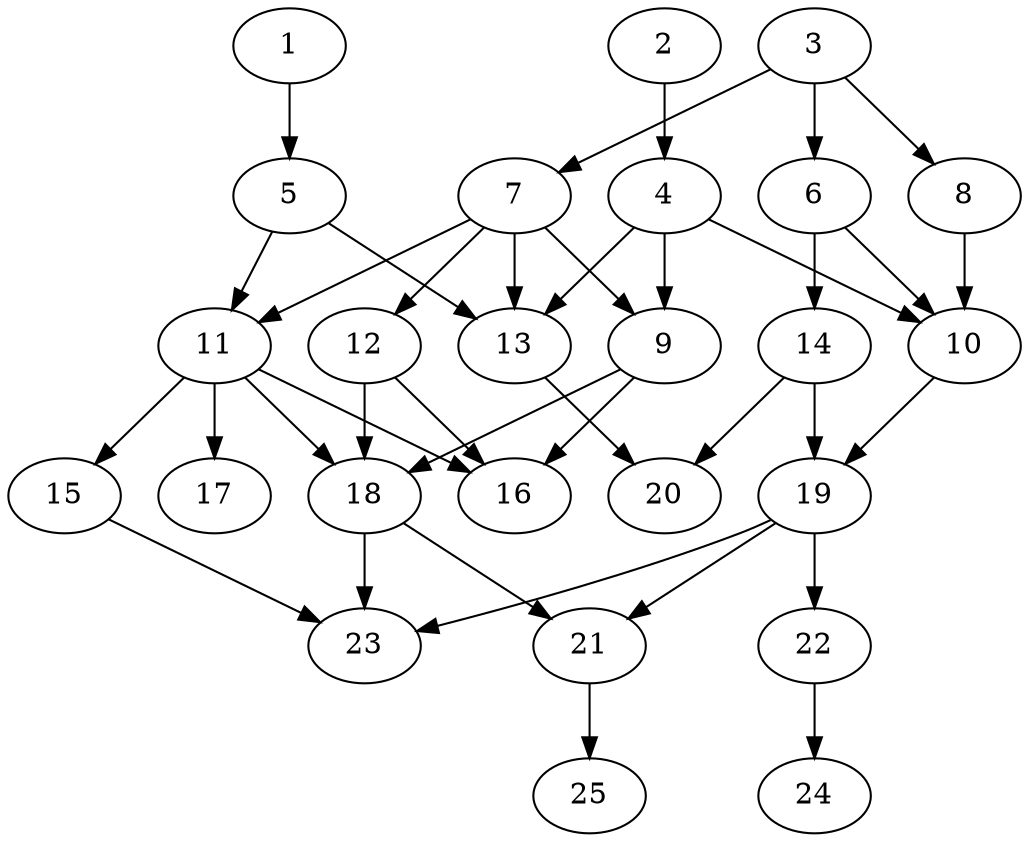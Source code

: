 // DAG (tier=2-normal, mode=compute, n=25, ccr=0.394, fat=0.514, density=0.434, regular=0.543, jump=0.167, mindata=524288, maxdata=8388608)
// DAG automatically generated by daggen at Sun Aug 24 16:33:33 2025
// /home/ermia/Project/Environments/daggen/bin/daggen --dot --ccr 0.394 --fat 0.514 --regular 0.543 --density 0.434 --jump 0.167 --mindata 524288 --maxdata 8388608 -n 25 
digraph G {
  1 [size="213660803184044864", alpha="0.09", expect_size="106830401592022432"]
  1 -> 5 [size ="304410638942208"]
  2 [size="29049049969791598592", alpha="0.03", expect_size="14524524984895799296"]
  2 -> 4 [size ="75598168850432"]
  3 [size="567466126699659264000", alpha="0.12", expect_size="283733063349829632000"]
  3 -> 6 [size ="548340026572800"]
  3 -> 7 [size ="548340026572800"]
  3 -> 8 [size ="548340026572800"]
  4 [size="3755297123086460", alpha="0.08", expect_size="1877648561543230"]
  4 -> 9 [size ="64364950323200"]
  4 -> 10 [size ="64364950323200"]
  4 -> 13 [size ="64364950323200"]
  5 [size="196784635876948672", alpha="0.09", expect_size="98392317938474336"]
  5 -> 11 [size ="467590707150848"]
  5 -> 13 [size ="467590707150848"]
  6 [size="217196826798634560", alpha="0.13", expect_size="108598413399317280"]
  6 -> 10 [size ="177271495196672"]
  6 -> 14 [size ="177271495196672"]
  7 [size="2718056584389604", alpha="0.19", expect_size="1359028292194802"]
  7 -> 9 [size ="6175391219712"]
  7 -> 11 [size ="6175391219712"]
  7 -> 12 [size ="6175391219712"]
  7 -> 13 [size ="6175391219712"]
  8 [size="10312259011534246", alpha="0.12", expect_size="5156129505767123"]
  8 -> 10 [size ="457252024614912"]
  9 [size="6467740577474682", alpha="0.14", expect_size="3233870288737341"]
  9 -> 16 [size ="105360379609088"]
  9 -> 18 [size ="105360379609088"]
  10 [size="8470577518394490", alpha="0.14", expect_size="4235288759197245"]
  10 -> 19 [size ="299578800734208"]
  11 [size="2630083559406174208", alpha="0.08", expect_size="1315041779703087104"]
  11 -> 15 [size ="15242973151232"]
  11 -> 16 [size ="15242973151232"]
  11 -> 17 [size ="15242973151232"]
  11 -> 18 [size ="15242973151232"]
  12 [size="318232364425232128", alpha="0.08", expect_size="159116182212616064"]
  12 -> 16 [size ="152733810163712"]
  12 -> 18 [size ="152733810163712"]
  13 [size="238483023680277315584", alpha="0.05", expect_size="119241511840138657792"]
  13 -> 20 [size ="307653339250688"]
  14 [size="1414568489707276", alpha="0.04", expect_size="707284244853638"]
  14 -> 19 [size ="27118725496832"]
  14 -> 20 [size ="27118725496832"]
  15 [size="368135628131376562176", alpha="0.15", expect_size="184067814065688281088"]
  15 -> 23 [size ="410924359876608"]
  16 [size="3254531572835890", alpha="0.14", expect_size="1627265786417945"]
  17 [size="299106960902473600", alpha="0.06", expect_size="149553480451236800"]
  18 [size="387041164107958912", alpha="0.18", expect_size="193520582053979456"]
  18 -> 21 [size ="351806274142208"]
  18 -> 23 [size ="351806274142208"]
  19 [size="501960062617240512", alpha="0.07", expect_size="250980031308620256"]
  19 -> 21 [size ="443850275422208"]
  19 -> 22 [size ="443850275422208"]
  19 -> 23 [size ="443850275422208"]
  20 [size="8156083231255668", alpha="0.14", expect_size="4078041615627834"]
  21 [size="943014130846095616", alpha="0.02", expect_size="471507065423047808"]
  21 -> 25 [size ="494136197120000"]
  22 [size="5846144221089432", alpha="0.05", expect_size="2923072110544716"]
  22 -> 24 [size ="102995463241728"]
  23 [size="17349486238310692", alpha="0.05", expect_size="8674743119155346"]
  24 [size="19389318591755712", alpha="0.14", expect_size="9694659295877856"]
  25 [size="255655173493786411008", alpha="0.10", expect_size="127827586746893205504"]
}